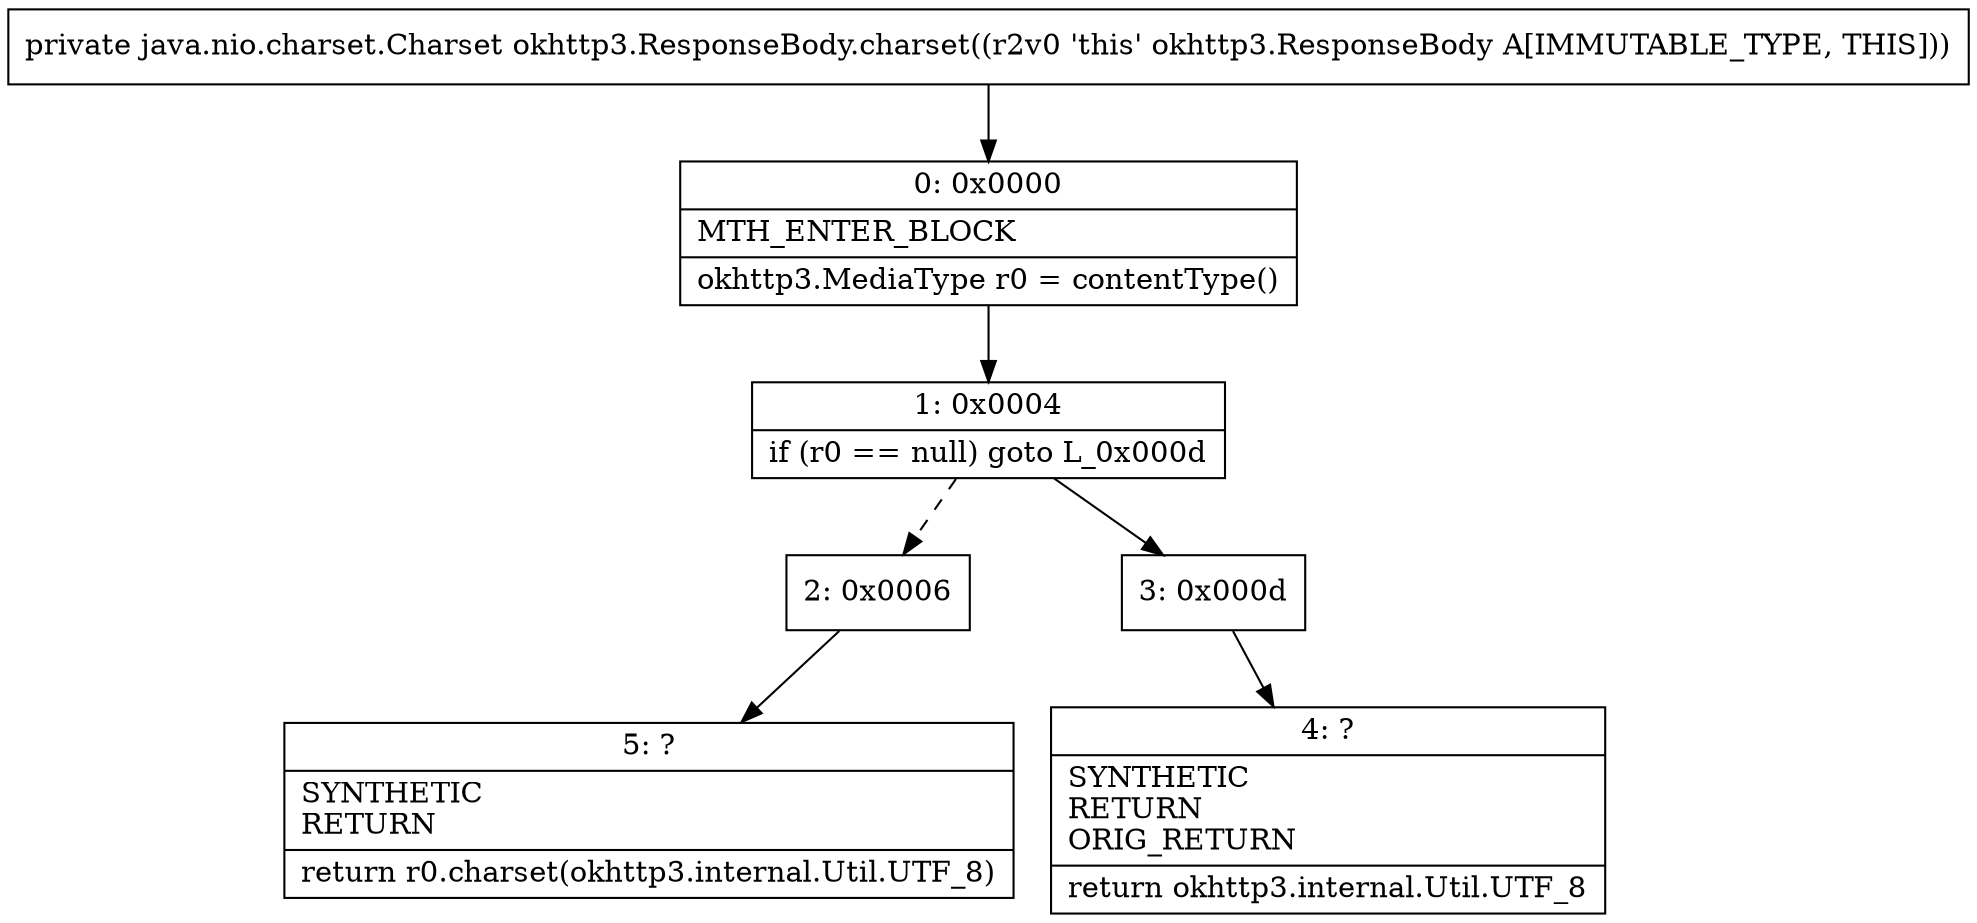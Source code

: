 digraph "CFG forokhttp3.ResponseBody.charset()Ljava\/nio\/charset\/Charset;" {
Node_0 [shape=record,label="{0\:\ 0x0000|MTH_ENTER_BLOCK\l|okhttp3.MediaType r0 = contentType()\l}"];
Node_1 [shape=record,label="{1\:\ 0x0004|if (r0 == null) goto L_0x000d\l}"];
Node_2 [shape=record,label="{2\:\ 0x0006}"];
Node_3 [shape=record,label="{3\:\ 0x000d}"];
Node_4 [shape=record,label="{4\:\ ?|SYNTHETIC\lRETURN\lORIG_RETURN\l|return okhttp3.internal.Util.UTF_8\l}"];
Node_5 [shape=record,label="{5\:\ ?|SYNTHETIC\lRETURN\l|return r0.charset(okhttp3.internal.Util.UTF_8)\l}"];
MethodNode[shape=record,label="{private java.nio.charset.Charset okhttp3.ResponseBody.charset((r2v0 'this' okhttp3.ResponseBody A[IMMUTABLE_TYPE, THIS])) }"];
MethodNode -> Node_0;
Node_0 -> Node_1;
Node_1 -> Node_2[style=dashed];
Node_1 -> Node_3;
Node_2 -> Node_5;
Node_3 -> Node_4;
}

